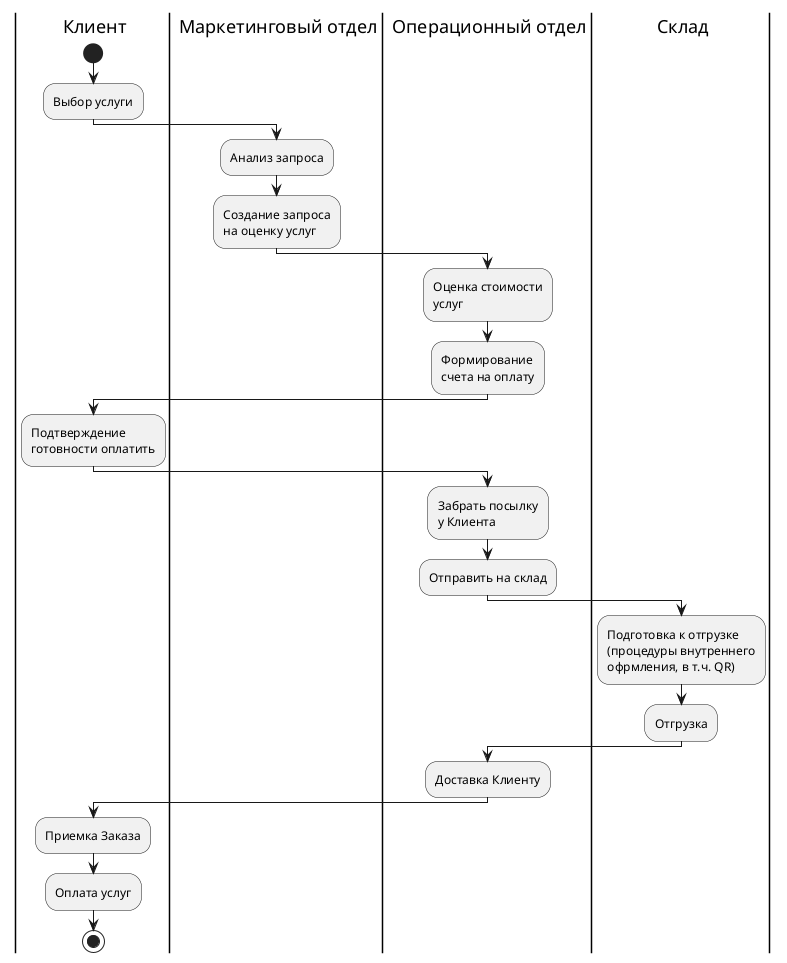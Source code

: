 @startuml

|client| Клиент
|marketing| Маркетинговый отдел
|operation| Операционный отдел
|composition| Склад
|client|
start
:Выбор услуги;
|marketing|
:Анализ запроса;
|marketing|
:Создание запроса
на оценку услуг;
|operation|
:Оценка стоимости
услуг;
|operation|
:Формирование
счета на оплату;
|client|
:Подтверждение
готовности оплатить;
|operation|
:Забрать посылку 
у Клиента;
|operation|
:Отправить на склад;
|composition|
:Подготовка к отгрузке
(процедуры внутреннего
офрмления, в т.ч. QR);
|composition|
:Отгрузка;
|operation|
:Доставка Клиенту;
|client|
:Приемка Заказа;
|client|
:Оплата услуг;
stop
@enduml
